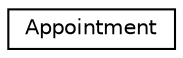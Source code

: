 digraph "Graphical Class Hierarchy"
{
  edge [fontname="Helvetica",fontsize="10",labelfontname="Helvetica",labelfontsize="10"];
  node [fontname="Helvetica",fontsize="10",shape=record];
  rankdir="LR";
  Node0 [label="Appointment",height=0.2,width=0.4,color="black", fillcolor="white", style="filled",URL="$classAppointment.html"];
}
